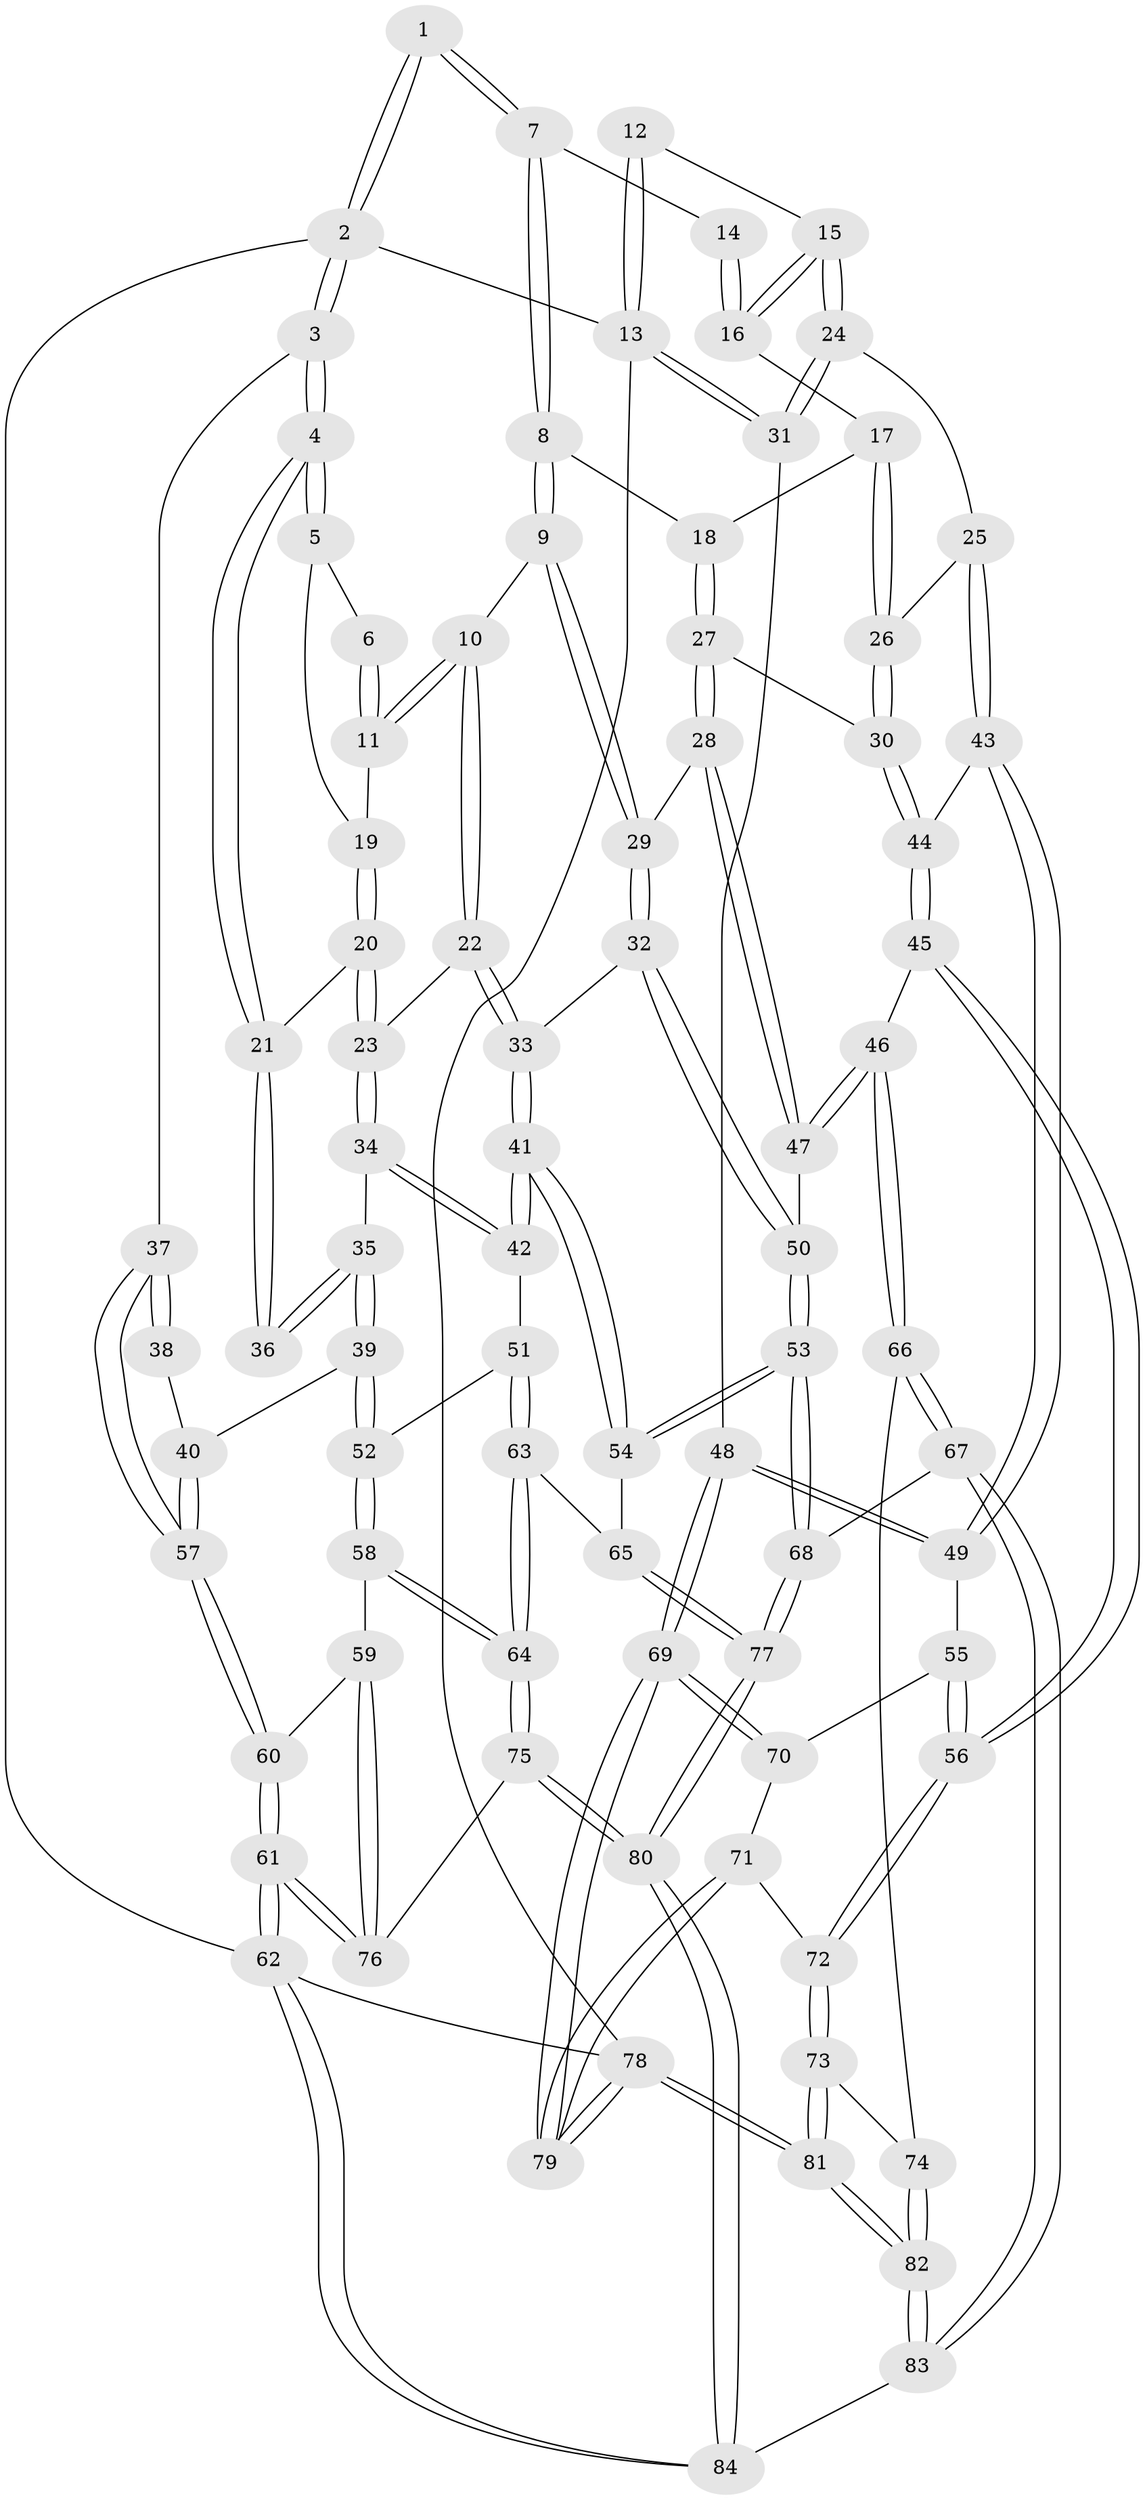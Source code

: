 // coarse degree distribution, {4: 0.3333333333333333, 3: 0.16666666666666666, 2: 0.047619047619047616, 5: 0.2857142857142857, 6: 0.09523809523809523, 8: 0.047619047619047616, 7: 0.023809523809523808}
// Generated by graph-tools (version 1.1) at 2025/02/03/05/25 17:02:49]
// undirected, 84 vertices, 207 edges
graph export_dot {
graph [start="1"]
  node [color=gray90,style=filled];
  1 [pos="+0.28188364871302113+0"];
  2 [pos="+0+0"];
  3 [pos="+0+0.20373742437342462"];
  4 [pos="+0+0.2080606654821866"];
  5 [pos="+0.09385985155544495+0.1500774835580315"];
  6 [pos="+0.27672210639330547+0"];
  7 [pos="+0.7299129275643443+0"];
  8 [pos="+0.6759233408496368+0.03899409471439137"];
  9 [pos="+0.5207107665160675+0.22549130112923213"];
  10 [pos="+0.3709696388010065+0.20359890973227363"];
  11 [pos="+0.31605137150288554+0.12896857761016683"];
  12 [pos="+0.9233213346954443+0"];
  13 [pos="+1+0"];
  14 [pos="+0.7584091995396625+0"];
  15 [pos="+0.9681304849068466+0.26955266996915483"];
  16 [pos="+0.9035090131881955+0.25303677789300566"];
  17 [pos="+0.8304020081720862+0.2800153662389532"];
  18 [pos="+0.7707340853153118+0.269799259906637"];
  19 [pos="+0.18160404650935172+0.19250203377669528"];
  20 [pos="+0.17872967803981385+0.30206227729643526"];
  21 [pos="+0.10037001367741474+0.30990755624945193"];
  22 [pos="+0.2876158466807049+0.3378030173393666"];
  23 [pos="+0.26236732951198644+0.3528491039521201"];
  24 [pos="+1+0.34378728713511514"];
  25 [pos="+0.881526324736693+0.4017977238158241"];
  26 [pos="+0.8704035857335826+0.3953556865706587"];
  27 [pos="+0.7052655772695655+0.3915320757999871"];
  28 [pos="+0.5860179421046451+0.38577914635398425"];
  29 [pos="+0.557217158856097+0.3758410214659492"];
  30 [pos="+0.7119464433580552+0.3980753391294053"];
  31 [pos="+1+0.37647154236367086"];
  32 [pos="+0.5097277861579742+0.42327197372761566"];
  33 [pos="+0.4774817570352459+0.4456488133918672"];
  34 [pos="+0.24356286740162547+0.4228827419149757"];
  35 [pos="+0.16274240982682622+0.45792557896357394"];
  36 [pos="+0.11115321725876805+0.41260960382002465"];
  37 [pos="+0+0.34444482951568817"];
  38 [pos="+0.09963310100612724+0.4146121918418965"];
  39 [pos="+0.1345716022099708+0.5040610654500541"];
  40 [pos="+0+0.5075388601568683"];
  41 [pos="+0.40195942981323657+0.5755591296444618"];
  42 [pos="+0.30697399724633573+0.5255266303052398"];
  43 [pos="+0.8625248386308656+0.5052423418571004"];
  44 [pos="+0.7267328225113562+0.43414994720227856"];
  45 [pos="+0.7249657457921997+0.6093501161324794"];
  46 [pos="+0.6911165545948966+0.6182535130790813"];
  47 [pos="+0.658167559247769+0.6068117564692688"];
  48 [pos="+1+0.5196892954010851"];
  49 [pos="+0.8872463692307822+0.5853422854143099"];
  50 [pos="+0.605880414928228+0.6102105148881616"];
  51 [pos="+0.21099941016883023+0.5812962527151349"];
  52 [pos="+0.15358528335306143+0.567236412784229"];
  53 [pos="+0.47250874045477786+0.659406100187109"];
  54 [pos="+0.40677334256005976+0.5979567920187212"];
  55 [pos="+0.8791520242630521+0.594019654803001"];
  56 [pos="+0.8266083804446552+0.6360868414555142"];
  57 [pos="+0+0.5375080813700397"];
  58 [pos="+0.09944138779738498+0.6430928928557816"];
  59 [pos="+0.058281791532049605+0.6530043183589522"];
  60 [pos="+0+0.5996142091573098"];
  61 [pos="+0+1"];
  62 [pos="+0+1"];
  63 [pos="+0.2422923527009157+0.7269091410197419"];
  64 [pos="+0.24066440900818242+0.7293258402894816"];
  65 [pos="+0.3352014253482845+0.6591360278192518"];
  66 [pos="+0.640929502961796+0.7884679855044061"];
  67 [pos="+0.5894155663324238+0.8028848853045382"];
  68 [pos="+0.5009009360326462+0.7918338378837253"];
  69 [pos="+1+0.7376174182952827"];
  70 [pos="+0.9681909974456693+0.7035858453653993"];
  71 [pos="+0.8963911811497935+0.7836032654200235"];
  72 [pos="+0.8410770482733473+0.7647239237088219"];
  73 [pos="+0.8097154870311051+0.7993116694917881"];
  74 [pos="+0.673327864748124+0.8024690213969047"];
  75 [pos="+0.23003865296552228+0.8284780036705043"];
  76 [pos="+0.13293601384626855+0.8824951231433491"];
  77 [pos="+0.4112984059563564+0.9000137701138768"];
  78 [pos="+1+1"];
  79 [pos="+1+1"];
  80 [pos="+0.4107748389927245+0.9007036610819071"];
  81 [pos="+0.8016629976994517+1"];
  82 [pos="+0.7757951917341828+1"];
  83 [pos="+0.6904989007160482+1"];
  84 [pos="+0.4624000817923794+1"];
  1 -- 2;
  1 -- 2;
  1 -- 7;
  1 -- 7;
  2 -- 3;
  2 -- 3;
  2 -- 13;
  2 -- 62;
  3 -- 4;
  3 -- 4;
  3 -- 37;
  4 -- 5;
  4 -- 5;
  4 -- 21;
  4 -- 21;
  5 -- 6;
  5 -- 19;
  6 -- 11;
  6 -- 11;
  7 -- 8;
  7 -- 8;
  7 -- 14;
  8 -- 9;
  8 -- 9;
  8 -- 18;
  9 -- 10;
  9 -- 29;
  9 -- 29;
  10 -- 11;
  10 -- 11;
  10 -- 22;
  10 -- 22;
  11 -- 19;
  12 -- 13;
  12 -- 13;
  12 -- 15;
  13 -- 31;
  13 -- 31;
  13 -- 78;
  14 -- 16;
  14 -- 16;
  15 -- 16;
  15 -- 16;
  15 -- 24;
  15 -- 24;
  16 -- 17;
  17 -- 18;
  17 -- 26;
  17 -- 26;
  18 -- 27;
  18 -- 27;
  19 -- 20;
  19 -- 20;
  20 -- 21;
  20 -- 23;
  20 -- 23;
  21 -- 36;
  21 -- 36;
  22 -- 23;
  22 -- 33;
  22 -- 33;
  23 -- 34;
  23 -- 34;
  24 -- 25;
  24 -- 31;
  24 -- 31;
  25 -- 26;
  25 -- 43;
  25 -- 43;
  26 -- 30;
  26 -- 30;
  27 -- 28;
  27 -- 28;
  27 -- 30;
  28 -- 29;
  28 -- 47;
  28 -- 47;
  29 -- 32;
  29 -- 32;
  30 -- 44;
  30 -- 44;
  31 -- 48;
  32 -- 33;
  32 -- 50;
  32 -- 50;
  33 -- 41;
  33 -- 41;
  34 -- 35;
  34 -- 42;
  34 -- 42;
  35 -- 36;
  35 -- 36;
  35 -- 39;
  35 -- 39;
  37 -- 38;
  37 -- 38;
  37 -- 57;
  37 -- 57;
  38 -- 40;
  39 -- 40;
  39 -- 52;
  39 -- 52;
  40 -- 57;
  40 -- 57;
  41 -- 42;
  41 -- 42;
  41 -- 54;
  41 -- 54;
  42 -- 51;
  43 -- 44;
  43 -- 49;
  43 -- 49;
  44 -- 45;
  44 -- 45;
  45 -- 46;
  45 -- 56;
  45 -- 56;
  46 -- 47;
  46 -- 47;
  46 -- 66;
  46 -- 66;
  47 -- 50;
  48 -- 49;
  48 -- 49;
  48 -- 69;
  48 -- 69;
  49 -- 55;
  50 -- 53;
  50 -- 53;
  51 -- 52;
  51 -- 63;
  51 -- 63;
  52 -- 58;
  52 -- 58;
  53 -- 54;
  53 -- 54;
  53 -- 68;
  53 -- 68;
  54 -- 65;
  55 -- 56;
  55 -- 56;
  55 -- 70;
  56 -- 72;
  56 -- 72;
  57 -- 60;
  57 -- 60;
  58 -- 59;
  58 -- 64;
  58 -- 64;
  59 -- 60;
  59 -- 76;
  59 -- 76;
  60 -- 61;
  60 -- 61;
  61 -- 62;
  61 -- 62;
  61 -- 76;
  61 -- 76;
  62 -- 84;
  62 -- 84;
  62 -- 78;
  63 -- 64;
  63 -- 64;
  63 -- 65;
  64 -- 75;
  64 -- 75;
  65 -- 77;
  65 -- 77;
  66 -- 67;
  66 -- 67;
  66 -- 74;
  67 -- 68;
  67 -- 83;
  67 -- 83;
  68 -- 77;
  68 -- 77;
  69 -- 70;
  69 -- 70;
  69 -- 79;
  69 -- 79;
  70 -- 71;
  71 -- 72;
  71 -- 79;
  71 -- 79;
  72 -- 73;
  72 -- 73;
  73 -- 74;
  73 -- 81;
  73 -- 81;
  74 -- 82;
  74 -- 82;
  75 -- 76;
  75 -- 80;
  75 -- 80;
  77 -- 80;
  77 -- 80;
  78 -- 79;
  78 -- 79;
  78 -- 81;
  78 -- 81;
  80 -- 84;
  80 -- 84;
  81 -- 82;
  81 -- 82;
  82 -- 83;
  82 -- 83;
  83 -- 84;
}
